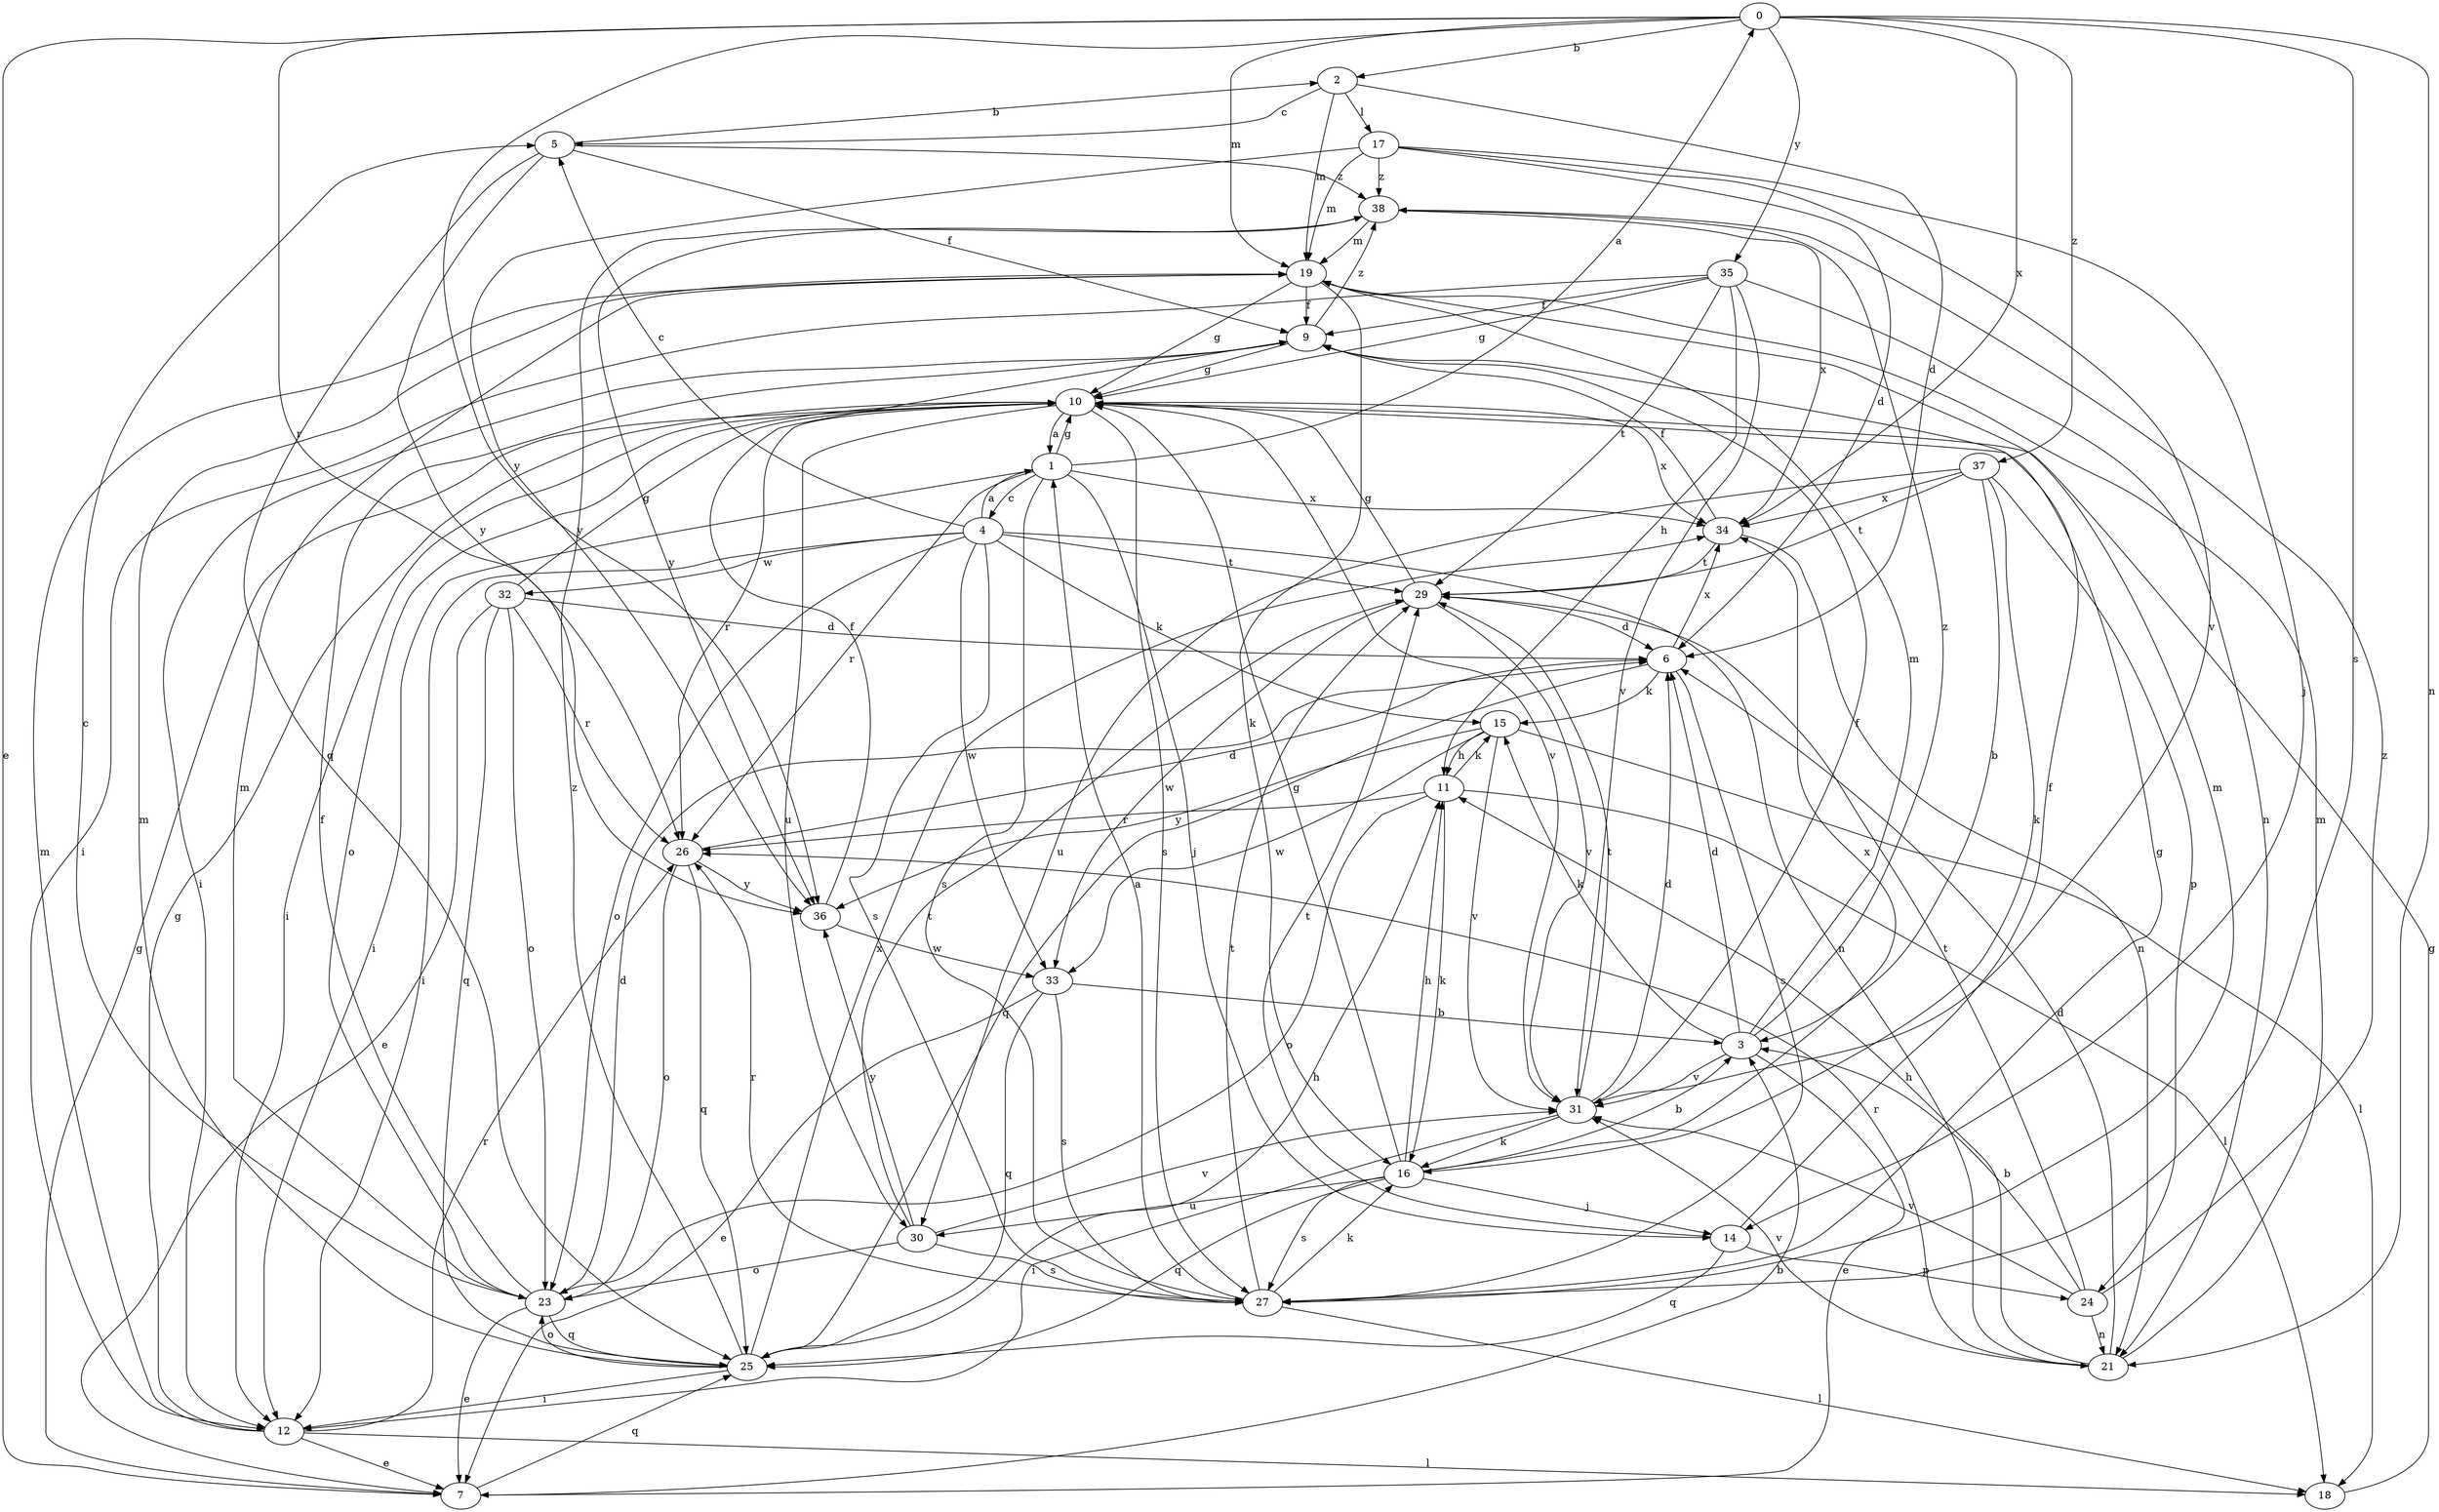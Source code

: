 strict digraph  {
0;
1;
2;
3;
4;
5;
6;
7;
9;
10;
11;
12;
14;
15;
16;
17;
18;
19;
21;
23;
24;
25;
26;
27;
29;
30;
31;
32;
33;
34;
35;
36;
37;
38;
0 -> 2  [label=b];
0 -> 7  [label=e];
0 -> 19  [label=m];
0 -> 21  [label=n];
0 -> 26  [label=r];
0 -> 27  [label=s];
0 -> 34  [label=x];
0 -> 35  [label=y];
0 -> 36  [label=y];
0 -> 37  [label=z];
1 -> 0  [label=a];
1 -> 4  [label=c];
1 -> 10  [label=g];
1 -> 12  [label=i];
1 -> 14  [label=j];
1 -> 26  [label=r];
1 -> 27  [label=s];
1 -> 34  [label=x];
2 -> 5  [label=c];
2 -> 6  [label=d];
2 -> 17  [label=l];
2 -> 19  [label=m];
3 -> 6  [label=d];
3 -> 7  [label=e];
3 -> 15  [label=k];
3 -> 19  [label=m];
3 -> 31  [label=v];
3 -> 38  [label=z];
4 -> 1  [label=a];
4 -> 5  [label=c];
4 -> 12  [label=i];
4 -> 15  [label=k];
4 -> 21  [label=n];
4 -> 23  [label=o];
4 -> 27  [label=s];
4 -> 29  [label=t];
4 -> 32  [label=w];
4 -> 33  [label=w];
5 -> 2  [label=b];
5 -> 9  [label=f];
5 -> 25  [label=q];
5 -> 36  [label=y];
5 -> 38  [label=z];
6 -> 15  [label=k];
6 -> 25  [label=q];
6 -> 27  [label=s];
6 -> 34  [label=x];
7 -> 3  [label=b];
7 -> 10  [label=g];
7 -> 25  [label=q];
9 -> 10  [label=g];
9 -> 12  [label=i];
9 -> 38  [label=z];
10 -> 1  [label=a];
10 -> 12  [label=i];
10 -> 23  [label=o];
10 -> 26  [label=r];
10 -> 27  [label=s];
10 -> 30  [label=u];
10 -> 31  [label=v];
10 -> 34  [label=x];
11 -> 15  [label=k];
11 -> 16  [label=k];
11 -> 18  [label=l];
11 -> 23  [label=o];
11 -> 26  [label=r];
12 -> 7  [label=e];
12 -> 10  [label=g];
12 -> 18  [label=l];
12 -> 19  [label=m];
12 -> 26  [label=r];
14 -> 9  [label=f];
14 -> 24  [label=p];
14 -> 25  [label=q];
14 -> 29  [label=t];
15 -> 11  [label=h];
15 -> 18  [label=l];
15 -> 31  [label=v];
15 -> 33  [label=w];
15 -> 36  [label=y];
16 -> 3  [label=b];
16 -> 10  [label=g];
16 -> 11  [label=h];
16 -> 14  [label=j];
16 -> 25  [label=q];
16 -> 27  [label=s];
16 -> 30  [label=u];
16 -> 34  [label=x];
17 -> 6  [label=d];
17 -> 14  [label=j];
17 -> 19  [label=m];
17 -> 31  [label=v];
17 -> 36  [label=y];
17 -> 38  [label=z];
18 -> 10  [label=g];
19 -> 9  [label=f];
19 -> 10  [label=g];
19 -> 16  [label=k];
21 -> 6  [label=d];
21 -> 11  [label=h];
21 -> 19  [label=m];
21 -> 26  [label=r];
21 -> 31  [label=v];
23 -> 5  [label=c];
23 -> 6  [label=d];
23 -> 7  [label=e];
23 -> 9  [label=f];
23 -> 19  [label=m];
23 -> 25  [label=q];
24 -> 3  [label=b];
24 -> 21  [label=n];
24 -> 29  [label=t];
24 -> 31  [label=v];
24 -> 38  [label=z];
25 -> 11  [label=h];
25 -> 12  [label=i];
25 -> 19  [label=m];
25 -> 23  [label=o];
25 -> 34  [label=x];
25 -> 38  [label=z];
26 -> 6  [label=d];
26 -> 23  [label=o];
26 -> 25  [label=q];
26 -> 36  [label=y];
27 -> 1  [label=a];
27 -> 10  [label=g];
27 -> 16  [label=k];
27 -> 18  [label=l];
27 -> 19  [label=m];
27 -> 26  [label=r];
27 -> 29  [label=t];
29 -> 6  [label=d];
29 -> 10  [label=g];
29 -> 31  [label=v];
29 -> 33  [label=w];
30 -> 23  [label=o];
30 -> 27  [label=s];
30 -> 29  [label=t];
30 -> 31  [label=v];
30 -> 36  [label=y];
31 -> 6  [label=d];
31 -> 9  [label=f];
31 -> 12  [label=i];
31 -> 16  [label=k];
31 -> 29  [label=t];
32 -> 6  [label=d];
32 -> 7  [label=e];
32 -> 10  [label=g];
32 -> 23  [label=o];
32 -> 25  [label=q];
32 -> 26  [label=r];
33 -> 3  [label=b];
33 -> 7  [label=e];
33 -> 25  [label=q];
33 -> 27  [label=s];
34 -> 9  [label=f];
34 -> 21  [label=n];
34 -> 29  [label=t];
35 -> 9  [label=f];
35 -> 10  [label=g];
35 -> 11  [label=h];
35 -> 12  [label=i];
35 -> 21  [label=n];
35 -> 29  [label=t];
35 -> 31  [label=v];
36 -> 9  [label=f];
36 -> 33  [label=w];
37 -> 3  [label=b];
37 -> 16  [label=k];
37 -> 24  [label=p];
37 -> 29  [label=t];
37 -> 30  [label=u];
37 -> 34  [label=x];
38 -> 19  [label=m];
38 -> 34  [label=x];
38 -> 36  [label=y];
}
